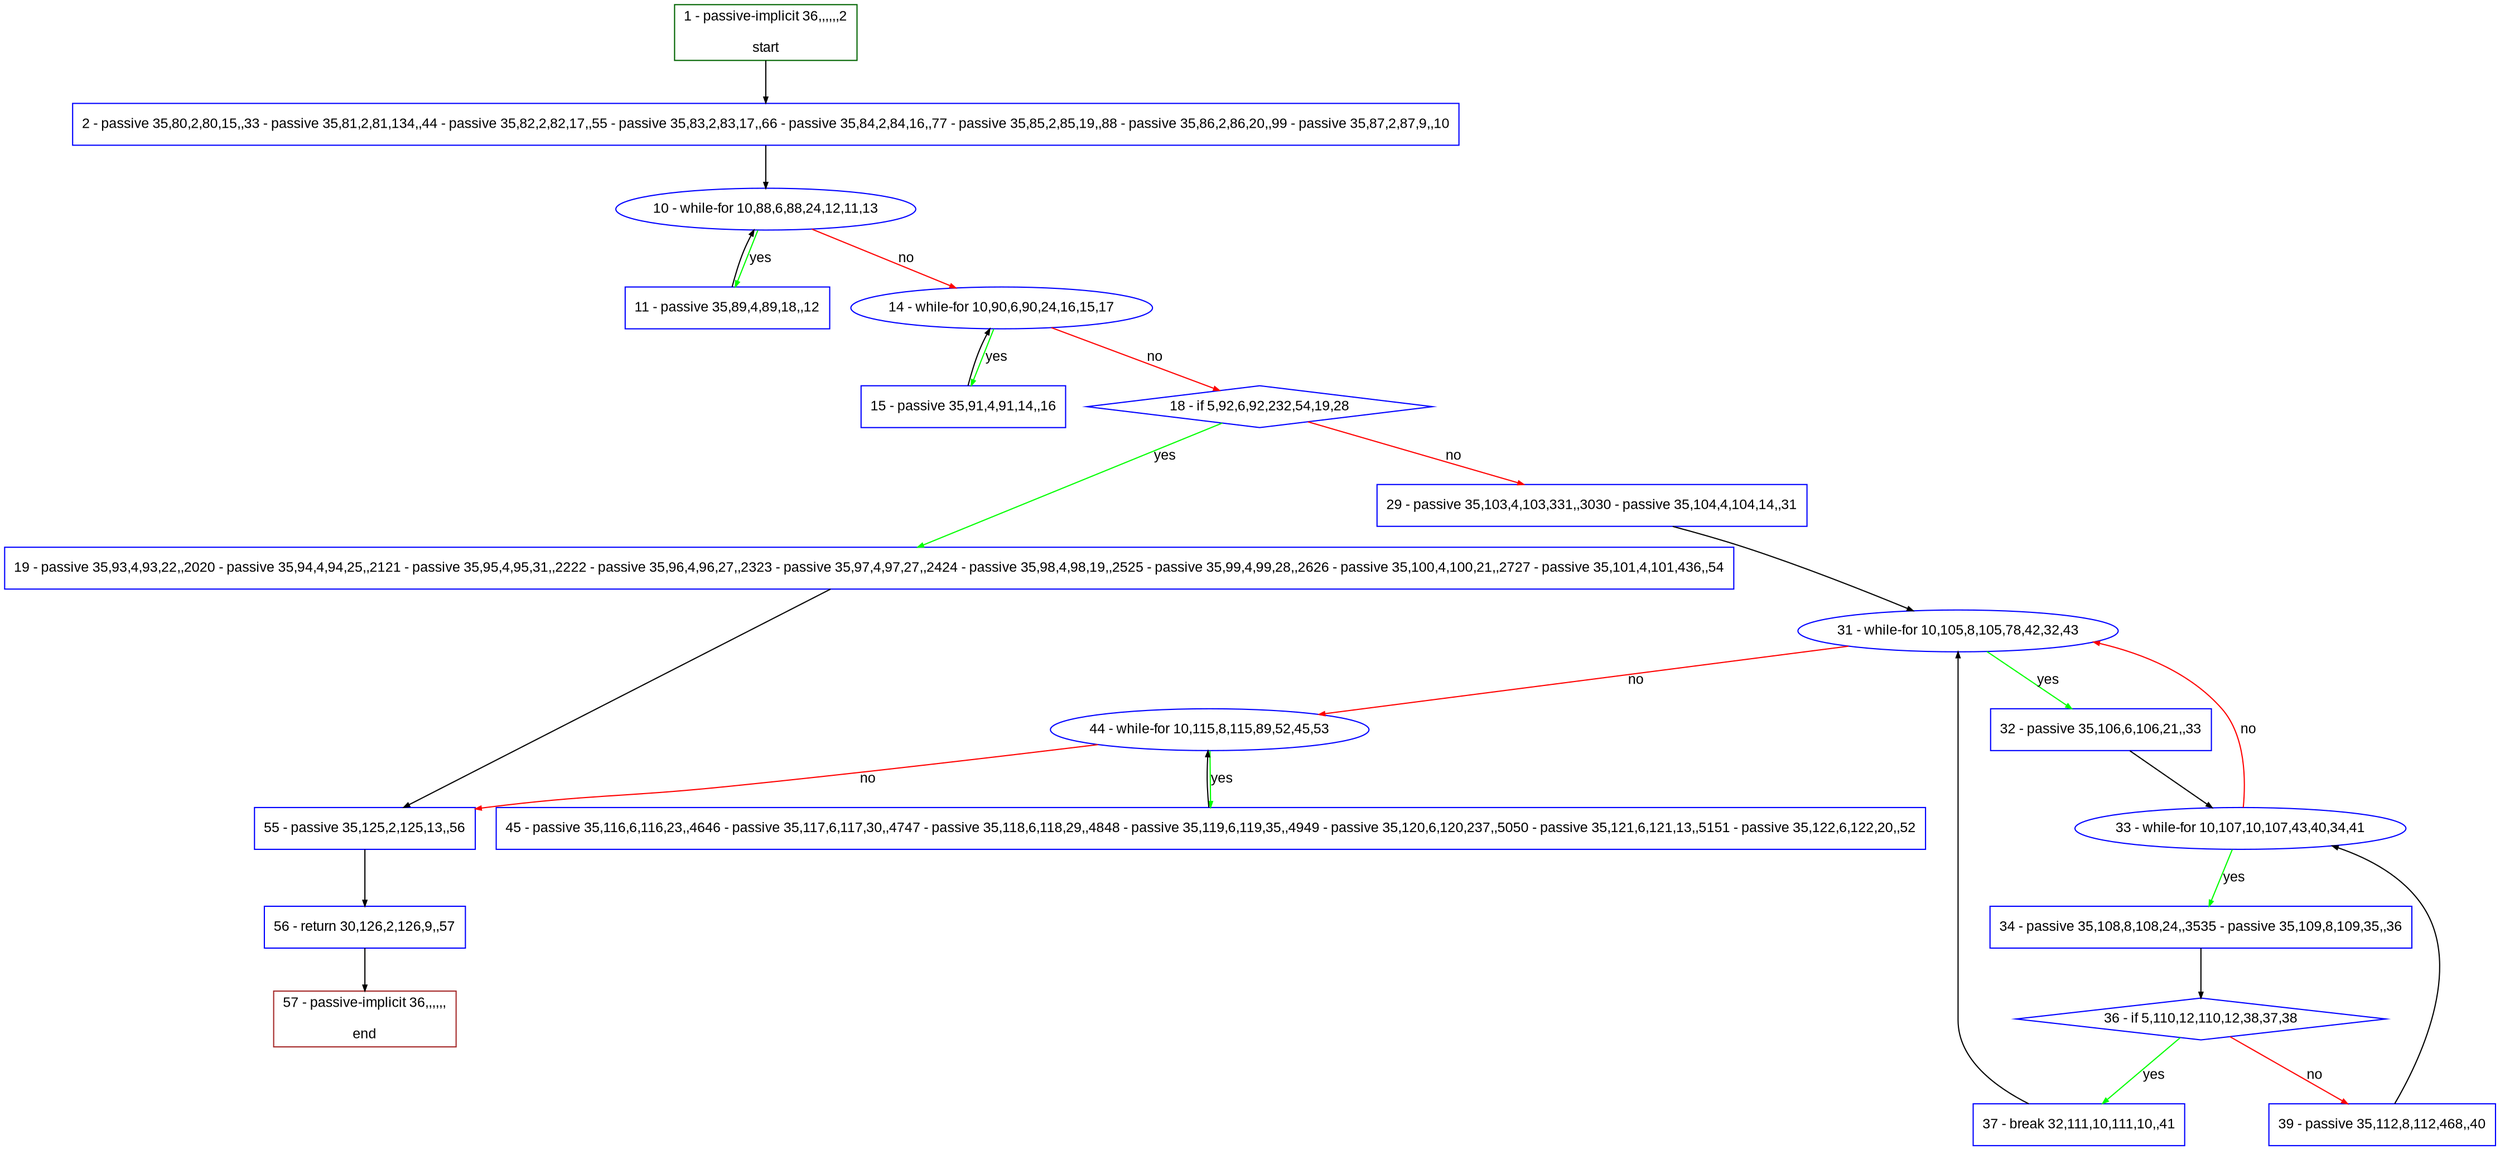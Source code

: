 digraph "" {
  graph [pack="true", label="", fontsize="12", packmode="clust", fontname="Arial", fillcolor="#FFFFCC", bgcolor="white", style="rounded,filled", compound="true"];
  node [node_initialized="no", label="", color="grey", fontsize="12", fillcolor="white", fontname="Arial", style="filled", shape="rectangle", compound="true", fixedsize="false"];
  edge [fontcolor="black", arrowhead="normal", arrowtail="none", arrowsize="0.5", ltail="", label="", color="black", fontsize="12", lhead="", fontname="Arial", dir="forward", compound="true"];
  __N1 [label="2 - passive 35,80,2,80,15,,33 - passive 35,81,2,81,134,,44 - passive 35,82,2,82,17,,55 - passive 35,83,2,83,17,,66 - passive 35,84,2,84,16,,77 - passive 35,85,2,85,19,,88 - passive 35,86,2,86,20,,99 - passive 35,87,2,87,9,,10", color="#0000ff", fillcolor="#ffffff", style="filled", shape="box"];
  __N2 [label="1 - passive-implicit 36,,,,,,2\n\nstart", color="#006400", fillcolor="#ffffff", style="filled", shape="box"];
  __N3 [label="10 - while-for 10,88,6,88,24,12,11,13", color="#0000ff", fillcolor="#ffffff", style="filled", shape="oval"];
  __N4 [label="11 - passive 35,89,4,89,18,,12", color="#0000ff", fillcolor="#ffffff", style="filled", shape="box"];
  __N5 [label="14 - while-for 10,90,6,90,24,16,15,17", color="#0000ff", fillcolor="#ffffff", style="filled", shape="oval"];
  __N6 [label="15 - passive 35,91,4,91,14,,16", color="#0000ff", fillcolor="#ffffff", style="filled", shape="box"];
  __N7 [label="18 - if 5,92,6,92,232,54,19,28", color="#0000ff", fillcolor="#ffffff", style="filled", shape="diamond"];
  __N8 [label="19 - passive 35,93,4,93,22,,2020 - passive 35,94,4,94,25,,2121 - passive 35,95,4,95,31,,2222 - passive 35,96,4,96,27,,2323 - passive 35,97,4,97,27,,2424 - passive 35,98,4,98,19,,2525 - passive 35,99,4,99,28,,2626 - passive 35,100,4,100,21,,2727 - passive 35,101,4,101,436,,54", color="#0000ff", fillcolor="#ffffff", style="filled", shape="box"];
  __N9 [label="29 - passive 35,103,4,103,331,,3030 - passive 35,104,4,104,14,,31", color="#0000ff", fillcolor="#ffffff", style="filled", shape="box"];
  __N10 [label="55 - passive 35,125,2,125,13,,56", color="#0000ff", fillcolor="#ffffff", style="filled", shape="box"];
  __N11 [label="31 - while-for 10,105,8,105,78,42,32,43", color="#0000ff", fillcolor="#ffffff", style="filled", shape="oval"];
  __N12 [label="32 - passive 35,106,6,106,21,,33", color="#0000ff", fillcolor="#ffffff", style="filled", shape="box"];
  __N13 [label="44 - while-for 10,115,8,115,89,52,45,53", color="#0000ff", fillcolor="#ffffff", style="filled", shape="oval"];
  __N14 [label="33 - while-for 10,107,10,107,43,40,34,41", color="#0000ff", fillcolor="#ffffff", style="filled", shape="oval"];
  __N15 [label="34 - passive 35,108,8,108,24,,3535 - passive 35,109,8,109,35,,36", color="#0000ff", fillcolor="#ffffff", style="filled", shape="box"];
  __N16 [label="36 - if 5,110,12,110,12,38,37,38", color="#0000ff", fillcolor="#ffffff", style="filled", shape="diamond"];
  __N17 [label="37 - break 32,111,10,111,10,,41", color="#0000ff", fillcolor="#ffffff", style="filled", shape="box"];
  __N18 [label="39 - passive 35,112,8,112,468,,40", color="#0000ff", fillcolor="#ffffff", style="filled", shape="box"];
  __N19 [label="45 - passive 35,116,6,116,23,,4646 - passive 35,117,6,117,30,,4747 - passive 35,118,6,118,29,,4848 - passive 35,119,6,119,35,,4949 - passive 35,120,6,120,237,,5050 - passive 35,121,6,121,13,,5151 - passive 35,122,6,122,20,,52", color="#0000ff", fillcolor="#ffffff", style="filled", shape="box"];
  __N20 [label="56 - return 30,126,2,126,9,,57", color="#0000ff", fillcolor="#ffffff", style="filled", shape="box"];
  __N21 [label="57 - passive-implicit 36,,,,,,\n\nend", color="#a52a2a", fillcolor="#ffffff", style="filled", shape="box"];
  __N2 -> __N1 [arrowhead="normal", arrowtail="none", color="#000000", label="", dir="forward"];
  __N1 -> __N3 [arrowhead="normal", arrowtail="none", color="#000000", label="", dir="forward"];
  __N3 -> __N4 [arrowhead="normal", arrowtail="none", color="#00ff00", label="yes", dir="forward"];
  __N4 -> __N3 [arrowhead="normal", arrowtail="none", color="#000000", label="", dir="forward"];
  __N3 -> __N5 [arrowhead="normal", arrowtail="none", color="#ff0000", label="no", dir="forward"];
  __N5 -> __N6 [arrowhead="normal", arrowtail="none", color="#00ff00", label="yes", dir="forward"];
  __N6 -> __N5 [arrowhead="normal", arrowtail="none", color="#000000", label="", dir="forward"];
  __N5 -> __N7 [arrowhead="normal", arrowtail="none", color="#ff0000", label="no", dir="forward"];
  __N7 -> __N8 [arrowhead="normal", arrowtail="none", color="#00ff00", label="yes", dir="forward"];
  __N7 -> __N9 [arrowhead="normal", arrowtail="none", color="#ff0000", label="no", dir="forward"];
  __N8 -> __N10 [arrowhead="normal", arrowtail="none", color="#000000", label="", dir="forward"];
  __N9 -> __N11 [arrowhead="normal", arrowtail="none", color="#000000", label="", dir="forward"];
  __N11 -> __N12 [arrowhead="normal", arrowtail="none", color="#00ff00", label="yes", dir="forward"];
  __N11 -> __N13 [arrowhead="normal", arrowtail="none", color="#ff0000", label="no", dir="forward"];
  __N12 -> __N14 [arrowhead="normal", arrowtail="none", color="#000000", label="", dir="forward"];
  __N14 -> __N11 [arrowhead="normal", arrowtail="none", color="#ff0000", label="no", dir="forward"];
  __N14 -> __N15 [arrowhead="normal", arrowtail="none", color="#00ff00", label="yes", dir="forward"];
  __N15 -> __N16 [arrowhead="normal", arrowtail="none", color="#000000", label="", dir="forward"];
  __N16 -> __N17 [arrowhead="normal", arrowtail="none", color="#00ff00", label="yes", dir="forward"];
  __N16 -> __N18 [arrowhead="normal", arrowtail="none", color="#ff0000", label="no", dir="forward"];
  __N17 -> __N11 [arrowhead="normal", arrowtail="none", color="#000000", label="", dir="forward"];
  __N18 -> __N14 [arrowhead="normal", arrowtail="none", color="#000000", label="", dir="forward"];
  __N13 -> __N19 [arrowhead="normal", arrowtail="none", color="#00ff00", label="yes", dir="forward"];
  __N19 -> __N13 [arrowhead="normal", arrowtail="none", color="#000000", label="", dir="forward"];
  __N13 -> __N10 [arrowhead="normal", arrowtail="none", color="#ff0000", label="no", dir="forward"];
  __N10 -> __N20 [arrowhead="normal", arrowtail="none", color="#000000", label="", dir="forward"];
  __N20 -> __N21 [arrowhead="normal", arrowtail="none", color="#000000", label="", dir="forward"];
}
